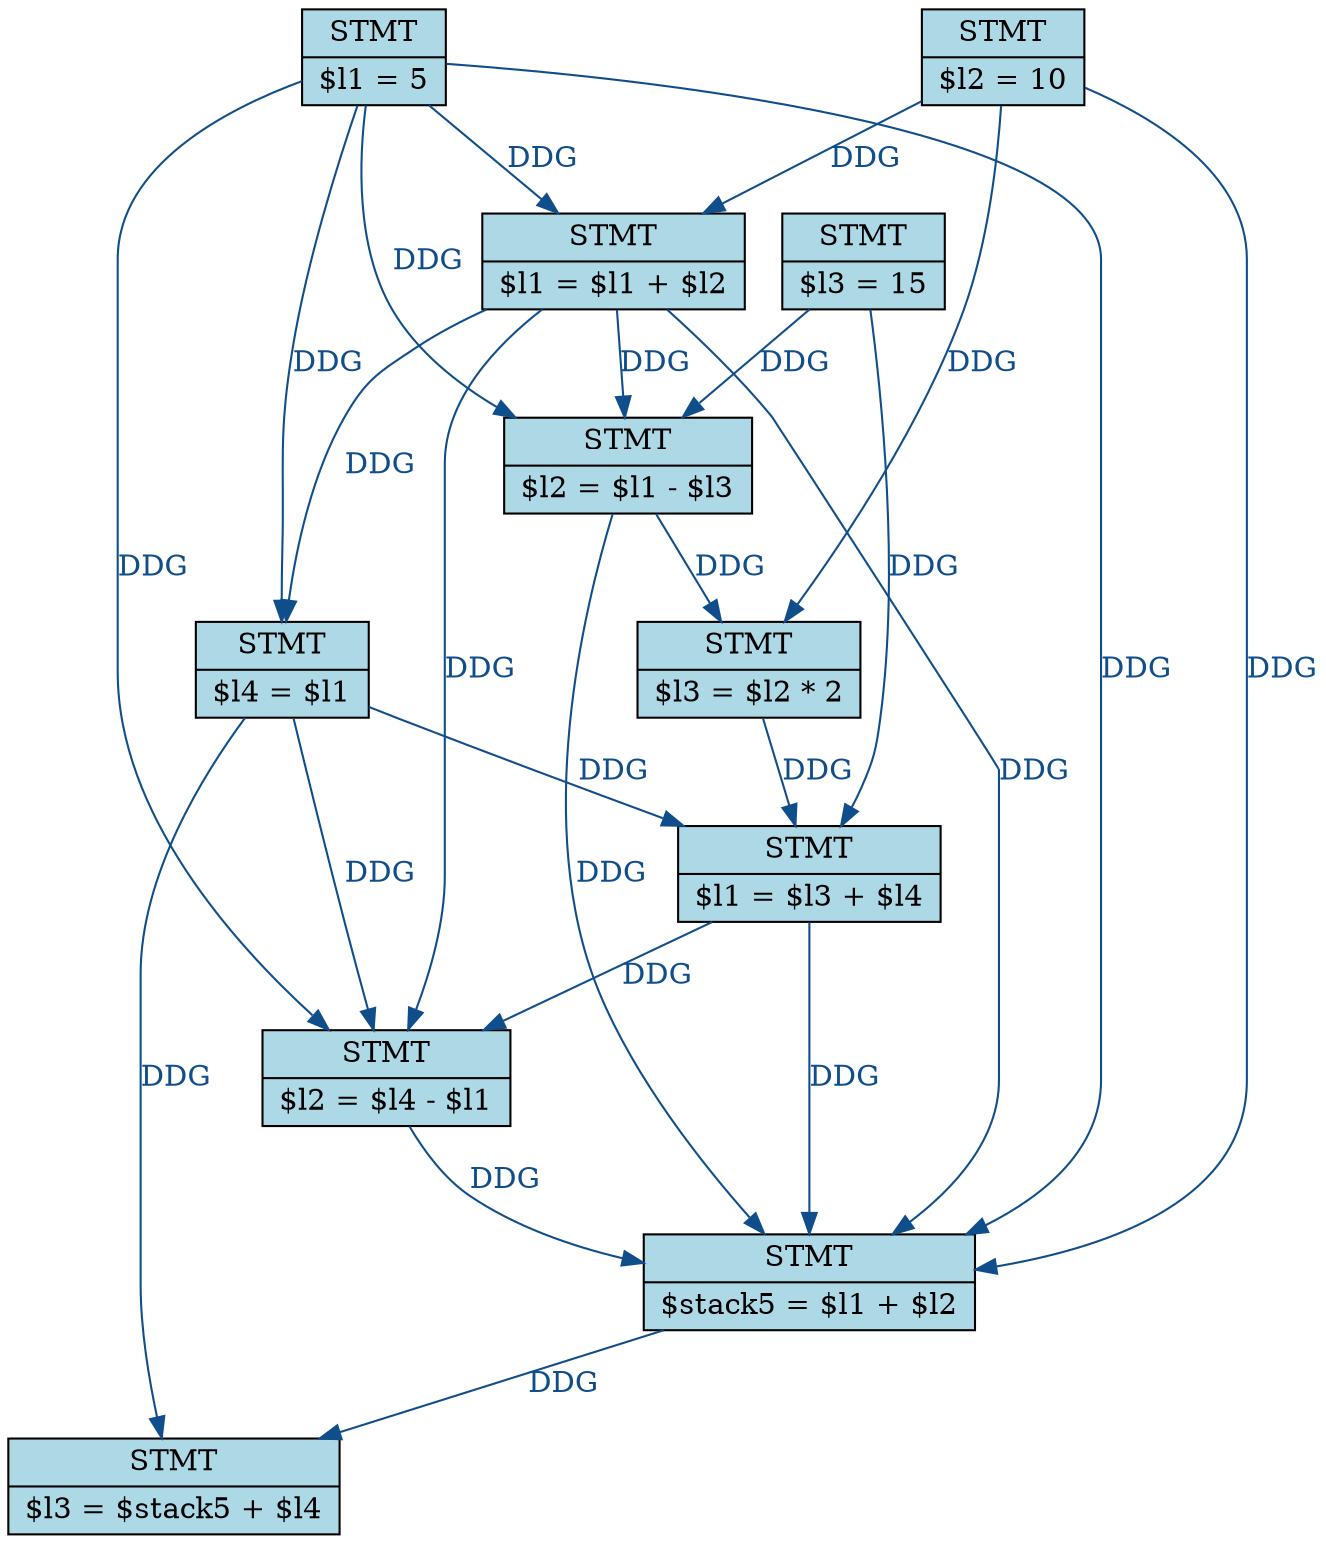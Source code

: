 digraph DDG {
	rankdir=TB;
	node [style=filled, shape=record];
	edge [style=filled]	"968764526" [label="{<f0> STMT | <f1> $l1 = 5}", fillcolor="lightblue"];
	"1738309251" [label="{<f0> STMT | <f1> $l1 = $l1 + $l2}", fillcolor="lightblue"];
	"958016924" [label="{<f0> STMT | <f1> $l2 = 10}", fillcolor="lightblue"];
	"-1884747831" [label="{<f0> STMT | <f1> $l3 = 15}", fillcolor="lightblue"];
	"-1057459408" [label="{<f0> STMT | <f1> $l1 = $l3 + $l4}", fillcolor="lightblue"];
	"258052368" [label="{<f0> STMT | <f1> $l4 = $l1}", fillcolor="lightblue"];
	"-1067387739" [label="{<f0> STMT | <f1> $l3 = $l2 * 2}", fillcolor="lightblue"];
	"961518850" [label="{<f0> STMT | <f1> $l3 = $stack5 + $l4}", fillcolor="lightblue"];
	"709616621" [label="{<f0> STMT | <f1> $stack5 = $l1 + $l2}", fillcolor="lightblue"];
	"810737286" [label="{<f0> STMT | <f1> $l2 = $l1 - $l3}", fillcolor="lightblue"];
	"-462380401" [label="{<f0> STMT | <f1> $l2 = $l4 - $l1}", fillcolor="lightblue"];
	"968764526" -> "1738309251"[label="DDG", color="dodgerblue4", fontcolor="dodgerblue4"];
	"958016924" -> "1738309251"[label="DDG", color="dodgerblue4", fontcolor="dodgerblue4"];
	"-1884747831" -> "-1057459408"[label="DDG", color="dodgerblue4", fontcolor="dodgerblue4"];
	"258052368" -> "-1057459408"[label="DDG", color="dodgerblue4", fontcolor="dodgerblue4"];
	"-1067387739" -> "-1057459408"[label="DDG", color="dodgerblue4", fontcolor="dodgerblue4"];
	"1738309251" -> "258052368"[label="DDG", color="dodgerblue4", fontcolor="dodgerblue4"];
	"968764526" -> "258052368"[label="DDG", color="dodgerblue4", fontcolor="dodgerblue4"];
	"258052368" -> "961518850"[label="DDG", color="dodgerblue4", fontcolor="dodgerblue4"];
	"709616621" -> "961518850"[label="DDG", color="dodgerblue4", fontcolor="dodgerblue4"];
	"-1884747831" -> "810737286"[label="DDG", color="dodgerblue4", fontcolor="dodgerblue4"];
	"1738309251" -> "810737286"[label="DDG", color="dodgerblue4", fontcolor="dodgerblue4"];
	"968764526" -> "810737286"[label="DDG", color="dodgerblue4", fontcolor="dodgerblue4"];
	"258052368" -> "-462380401"[label="DDG", color="dodgerblue4", fontcolor="dodgerblue4"];
	"1738309251" -> "-462380401"[label="DDG", color="dodgerblue4", fontcolor="dodgerblue4"];
	"968764526" -> "-462380401"[label="DDG", color="dodgerblue4", fontcolor="dodgerblue4"];
	"-1057459408" -> "-462380401"[label="DDG", color="dodgerblue4", fontcolor="dodgerblue4"];
	"1738309251" -> "709616621"[label="DDG", color="dodgerblue4", fontcolor="dodgerblue4"];
	"968764526" -> "709616621"[label="DDG", color="dodgerblue4", fontcolor="dodgerblue4"];
	"-1057459408" -> "709616621"[label="DDG", color="dodgerblue4", fontcolor="dodgerblue4"];
	"958016924" -> "709616621"[label="DDG", color="dodgerblue4", fontcolor="dodgerblue4"];
	"810737286" -> "709616621"[label="DDG", color="dodgerblue4", fontcolor="dodgerblue4"];
	"-462380401" -> "709616621"[label="DDG", color="dodgerblue4", fontcolor="dodgerblue4"];
	"958016924" -> "-1067387739"[label="DDG", color="dodgerblue4", fontcolor="dodgerblue4"];
	"810737286" -> "-1067387739"[label="DDG", color="dodgerblue4", fontcolor="dodgerblue4"];
}

